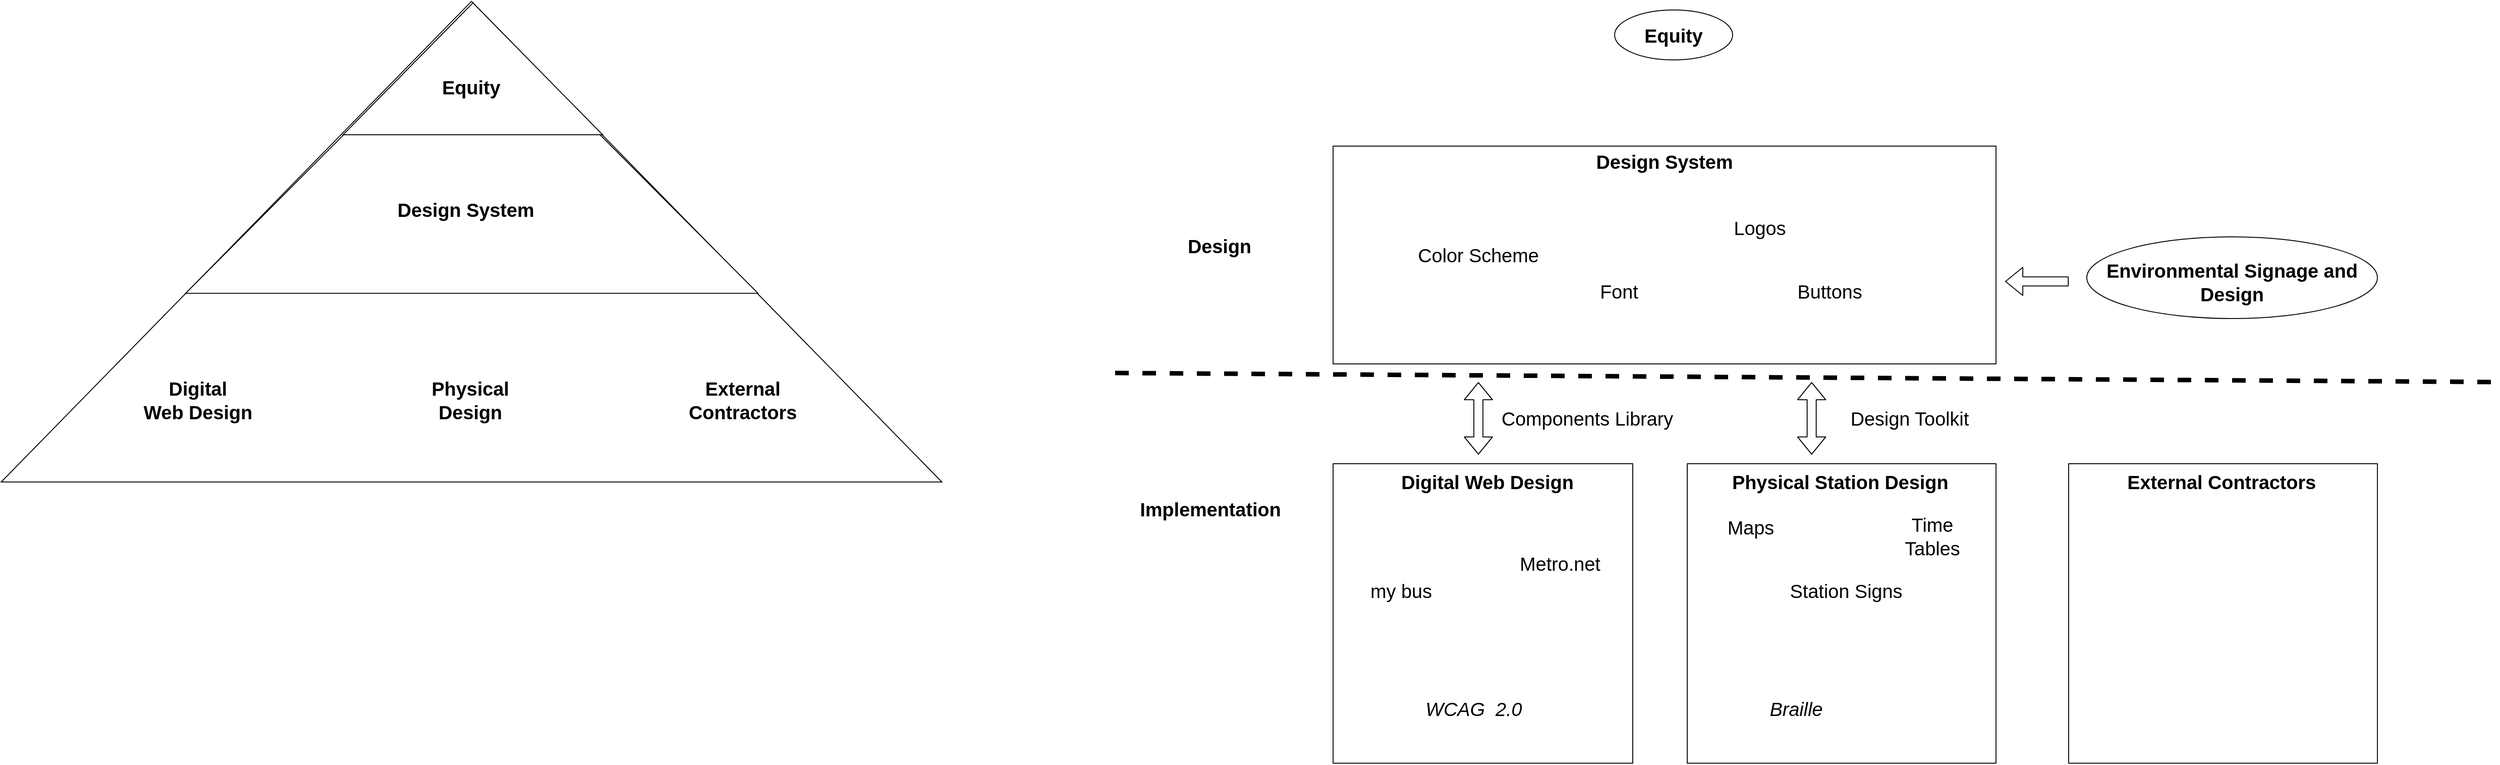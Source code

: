 <mxfile version="15.3.0" type="github">
  <diagram id="XVfqc22e8yLOzloufbjX" name="Page-1">
    <mxGraphModel dx="3655" dy="2025" grid="1" gridSize="10" guides="1" tooltips="1" connect="1" arrows="1" fold="1" page="1" pageScale="1" pageWidth="850" pageHeight="1100" math="0" shadow="0">
      <root>
        <mxCell id="0" />
        <mxCell id="1" parent="0" />
        <mxCell id="25tffuvgT5UxwBMltRPR-53" value="" style="triangle;whiteSpace=wrap;html=1;fontSize=23;verticalAlign=bottom;rotation=-90;" parent="1" vertex="1">
          <mxGeometry x="-1173.6" y="-372.64" width="529.71" height="1035.82" as="geometry" />
        </mxCell>
        <mxCell id="25tffuvgT5UxwBMltRPR-51" value="" style="triangle;whiteSpace=wrap;html=1;fontSize=23;verticalAlign=bottom;rotation=-90;" parent="1" vertex="1">
          <mxGeometry x="-1066.61" y="-271.17" width="316.39" height="630.42" as="geometry" />
        </mxCell>
        <mxCell id="25tffuvgT5UxwBMltRPR-10" value="" style="ellipse;whiteSpace=wrap;html=1;fontSize=21;" parent="1" vertex="1">
          <mxGeometry x="870" y="140" width="320" height="90" as="geometry" />
        </mxCell>
        <mxCell id="25tffuvgT5UxwBMltRPR-4" value="" style="rounded=0;whiteSpace=wrap;html=1;" parent="1" vertex="1">
          <mxGeometry x="40" y="390" width="330" height="330" as="geometry" />
        </mxCell>
        <mxCell id="25tffuvgT5UxwBMltRPR-1" value="" style="rounded=0;whiteSpace=wrap;html=1;" parent="1" vertex="1">
          <mxGeometry x="40" y="40" width="730" height="240" as="geometry" />
        </mxCell>
        <mxCell id="25tffuvgT5UxwBMltRPR-2" value="&#xa;Design System&#xa;&#xa;" style="text;html=1;strokeColor=none;fillColor=none;align=center;verticalAlign=middle;whiteSpace=wrap;rounded=0;fontStyle=1;fontSize=21;" parent="1" vertex="1">
          <mxGeometry x="320" y="40" width="170" height="60" as="geometry" />
        </mxCell>
        <mxCell id="25tffuvgT5UxwBMltRPR-3" value="Digital Web Design " style="text;html=1;strokeColor=none;fillColor=none;align=center;verticalAlign=middle;whiteSpace=wrap;rounded=0;fontStyle=1;fontSize=21;" parent="1" vertex="1">
          <mxGeometry x="40" y="390" width="340" height="40" as="geometry" />
        </mxCell>
        <mxCell id="25tffuvgT5UxwBMltRPR-6" value="" style="rounded=0;whiteSpace=wrap;html=1;" parent="1" vertex="1">
          <mxGeometry x="430" y="390" width="340" height="330" as="geometry" />
        </mxCell>
        <mxCell id="25tffuvgT5UxwBMltRPR-7" value="Physical Station Design" style="text;html=1;strokeColor=none;fillColor=none;align=center;verticalAlign=middle;whiteSpace=wrap;rounded=0;fontStyle=1;fontSize=21;" parent="1" vertex="1">
          <mxGeometry x="430" y="390" width="337" height="40" as="geometry" />
        </mxCell>
        <mxCell id="25tffuvgT5UxwBMltRPR-9" value="Environmental Signage and Design" style="text;html=1;strokeColor=none;fillColor=none;align=center;verticalAlign=middle;whiteSpace=wrap;rounded=0;fontStyle=1;fontSize=21;" parent="1" vertex="1">
          <mxGeometry x="880" y="170" width="300" height="40" as="geometry" />
        </mxCell>
        <mxCell id="25tffuvgT5UxwBMltRPR-16" value="" style="shape=flexArrow;endArrow=classic;html=1;fontSize=21;" parent="1" edge="1">
          <mxGeometry width="50" height="50" relative="1" as="geometry">
            <mxPoint x="850" y="189.17" as="sourcePoint" />
            <mxPoint x="780" y="189.17" as="targetPoint" />
          </mxGeometry>
        </mxCell>
        <mxCell id="25tffuvgT5UxwBMltRPR-18" value="Buttons" style="text;html=1;strokeColor=none;fillColor=none;align=center;verticalAlign=middle;whiteSpace=wrap;rounded=0;fontSize=21;" parent="1" vertex="1">
          <mxGeometry x="567" y="190" width="40" height="20" as="geometry" />
        </mxCell>
        <mxCell id="25tffuvgT5UxwBMltRPR-19" value="Color Scheme" style="text;html=1;strokeColor=none;fillColor=none;align=center;verticalAlign=middle;whiteSpace=wrap;rounded=0;fontSize=21;" parent="1" vertex="1">
          <mxGeometry x="130" y="150" width="140" height="20" as="geometry" />
        </mxCell>
        <mxCell id="25tffuvgT5UxwBMltRPR-20" value="Logos" style="text;html=1;strokeColor=none;fillColor=none;align=center;verticalAlign=middle;whiteSpace=wrap;rounded=0;fontSize=21;" parent="1" vertex="1">
          <mxGeometry x="440" y="120" width="140" height="20" as="geometry" />
        </mxCell>
        <mxCell id="25tffuvgT5UxwBMltRPR-21" value="Font" style="text;html=1;strokeColor=none;fillColor=none;align=center;verticalAlign=middle;whiteSpace=wrap;rounded=0;fontSize=21;" parent="1" vertex="1">
          <mxGeometry x="285" y="190" width="140" height="20" as="geometry" />
        </mxCell>
        <mxCell id="25tffuvgT5UxwBMltRPR-22" value="Metro.net" style="text;html=1;strokeColor=none;fillColor=none;align=center;verticalAlign=middle;whiteSpace=wrap;rounded=0;fontSize=21;" parent="1" vertex="1">
          <mxGeometry x="220" y="490" width="140" height="20" as="geometry" />
        </mxCell>
        <mxCell id="25tffuvgT5UxwBMltRPR-23" value="my bus" style="text;html=1;strokeColor=none;fillColor=none;align=center;verticalAlign=middle;whiteSpace=wrap;rounded=0;fontSize=21;" parent="1" vertex="1">
          <mxGeometry x="70" y="520" width="90" height="20" as="geometry" />
        </mxCell>
        <mxCell id="25tffuvgT5UxwBMltRPR-24" value="Station Signs" style="text;html=1;strokeColor=none;fillColor=none;align=center;verticalAlign=middle;whiteSpace=wrap;rounded=0;fontSize=21;" parent="1" vertex="1">
          <mxGeometry x="540" y="520" width="130" height="20" as="geometry" />
        </mxCell>
        <mxCell id="25tffuvgT5UxwBMltRPR-26" value="" style="shape=flexArrow;endArrow=classic;startArrow=classic;html=1;fontSize=21;" parent="1" edge="1">
          <mxGeometry width="100" height="100" relative="1" as="geometry">
            <mxPoint x="200" y="380" as="sourcePoint" />
            <mxPoint x="200" y="300" as="targetPoint" />
          </mxGeometry>
        </mxCell>
        <mxCell id="25tffuvgT5UxwBMltRPR-28" value="" style="shape=flexArrow;endArrow=classic;startArrow=classic;html=1;fontSize=21;" parent="1" edge="1">
          <mxGeometry width="100" height="100" relative="1" as="geometry">
            <mxPoint x="567" y="380.0" as="sourcePoint" />
            <mxPoint x="567" y="300.0" as="targetPoint" />
          </mxGeometry>
        </mxCell>
        <mxCell id="25tffuvgT5UxwBMltRPR-29" value="Maps" style="text;html=1;strokeColor=none;fillColor=none;align=center;verticalAlign=middle;whiteSpace=wrap;rounded=0;fontSize=21;" parent="1" vertex="1">
          <mxGeometry x="460" y="450" width="80" height="20" as="geometry" />
        </mxCell>
        <mxCell id="25tffuvgT5UxwBMltRPR-30" value="Components Library" style="text;html=1;strokeColor=none;fillColor=none;align=center;verticalAlign=middle;whiteSpace=wrap;rounded=0;fontSize=21;" parent="1" vertex="1">
          <mxGeometry x="210" y="330" width="220" height="20" as="geometry" />
        </mxCell>
        <mxCell id="25tffuvgT5UxwBMltRPR-31" value="Design Toolkit" style="text;html=1;strokeColor=none;fillColor=none;align=center;verticalAlign=middle;whiteSpace=wrap;rounded=0;fontSize=21;" parent="1" vertex="1">
          <mxGeometry x="590" y="330" width="170" height="20" as="geometry" />
        </mxCell>
        <mxCell id="25tffuvgT5UxwBMltRPR-32" value="Time Tables" style="text;html=1;strokeColor=none;fillColor=none;align=center;verticalAlign=middle;whiteSpace=wrap;rounded=0;fontSize=21;" parent="1" vertex="1">
          <mxGeometry x="660" y="460" width="80" height="20" as="geometry" />
        </mxCell>
        <mxCell id="25tffuvgT5UxwBMltRPR-33" value="" style="rounded=0;whiteSpace=wrap;html=1;" parent="1" vertex="1">
          <mxGeometry x="850" y="390" width="340" height="330" as="geometry" />
        </mxCell>
        <mxCell id="25tffuvgT5UxwBMltRPR-34" value="External Contractors" style="text;html=1;strokeColor=none;fillColor=none;align=center;verticalAlign=middle;whiteSpace=wrap;rounded=0;fontStyle=1;fontSize=21;" parent="1" vertex="1">
          <mxGeometry x="850" y="390" width="337" height="40" as="geometry" />
        </mxCell>
        <mxCell id="25tffuvgT5UxwBMltRPR-37" value="Implementation" style="text;html=1;strokeColor=none;fillColor=none;align=center;verticalAlign=middle;whiteSpace=wrap;rounded=0;fontStyle=1;fontSize=21;" parent="1" vertex="1">
          <mxGeometry x="-180" y="410" width="170" height="60" as="geometry" />
        </mxCell>
        <mxCell id="25tffuvgT5UxwBMltRPR-38" value="Design" style="text;html=1;strokeColor=none;fillColor=none;align=center;verticalAlign=middle;whiteSpace=wrap;rounded=0;fontStyle=1;fontSize=21;" parent="1" vertex="1">
          <mxGeometry x="-170" y="120" width="170" height="60" as="geometry" />
        </mxCell>
        <mxCell id="25tffuvgT5UxwBMltRPR-39" value="" style="endArrow=none;dashed=1;html=1;fontSize=23;strokeWidth=5;" parent="1" edge="1">
          <mxGeometry width="50" height="50" relative="1" as="geometry">
            <mxPoint x="-200" y="290" as="sourcePoint" />
            <mxPoint x="1320" y="300" as="targetPoint" />
          </mxGeometry>
        </mxCell>
        <mxCell id="25tffuvgT5UxwBMltRPR-40" value="Braille" style="text;html=1;strokeColor=none;fillColor=none;align=center;verticalAlign=middle;whiteSpace=wrap;rounded=0;fontSize=21;fontStyle=2" parent="1" vertex="1">
          <mxGeometry x="510" y="650" width="80" height="20" as="geometry" />
        </mxCell>
        <mxCell id="25tffuvgT5UxwBMltRPR-41" value="WCAG&amp;nbsp; 2.0" style="text;html=1;strokeColor=none;fillColor=none;align=center;verticalAlign=middle;whiteSpace=wrap;rounded=0;fontSize=21;fontStyle=2" parent="1" vertex="1">
          <mxGeometry x="130" y="650" width="130" height="20" as="geometry" />
        </mxCell>
        <mxCell id="25tffuvgT5UxwBMltRPR-44" value="" style="ellipse;whiteSpace=wrap;html=1;fontSize=21;" parent="1" vertex="1">
          <mxGeometry x="350" y="-110" width="130" height="55" as="geometry" />
        </mxCell>
        <mxCell id="25tffuvgT5UxwBMltRPR-45" value="Equity" style="text;html=1;strokeColor=none;fillColor=none;align=center;verticalAlign=middle;whiteSpace=wrap;rounded=0;fontStyle=1;fontSize=21;" parent="1" vertex="1">
          <mxGeometry x="375" y="-102.5" width="80" height="40" as="geometry" />
        </mxCell>
        <mxCell id="25tffuvgT5UxwBMltRPR-49" value="" style="triangle;whiteSpace=wrap;html=1;fontSize=23;verticalAlign=bottom;rotation=-90;" parent="1" vertex="1">
          <mxGeometry x="-979.92" y="-188.04" width="145.31" height="285.79" as="geometry" />
        </mxCell>
        <mxCell id="25tffuvgT5UxwBMltRPR-50" value="Equity" style="text;html=1;strokeColor=none;fillColor=none;align=center;verticalAlign=middle;whiteSpace=wrap;rounded=0;fontStyle=1;fontSize=21;" parent="1" vertex="1">
          <mxGeometry x="-993.75" y="-55" width="170" height="60" as="geometry" />
        </mxCell>
        <mxCell id="25tffuvgT5UxwBMltRPR-52" value="Design System" style="text;html=1;strokeColor=none;fillColor=none;align=center;verticalAlign=middle;whiteSpace=wrap;rounded=0;fontStyle=1;fontSize=21;" parent="1" vertex="1">
          <mxGeometry x="-1000" y="80" width="170" height="60" as="geometry" />
        </mxCell>
        <mxCell id="25tffuvgT5UxwBMltRPR-54" value="&lt;div&gt;Digital &lt;br&gt;&lt;/div&gt;&lt;div&gt;Web Design &lt;/div&gt;" style="text;html=1;strokeColor=none;fillColor=none;align=center;verticalAlign=middle;whiteSpace=wrap;rounded=0;fontStyle=1;fontSize=21;" parent="1" vertex="1">
          <mxGeometry x="-1290" y="300" width="160" height="40" as="geometry" />
        </mxCell>
        <mxCell id="25tffuvgT5UxwBMltRPR-55" value="&lt;div&gt;Physical &lt;br&gt;&lt;/div&gt;&lt;div&gt;Design&lt;/div&gt;" style="text;html=1;strokeColor=none;fillColor=none;align=center;verticalAlign=middle;whiteSpace=wrap;rounded=0;fontStyle=1;fontSize=21;" parent="1" vertex="1">
          <mxGeometry x="-980" y="300" width="140" height="40" as="geometry" />
        </mxCell>
        <mxCell id="25tffuvgT5UxwBMltRPR-56" value="External Contractors" style="text;html=1;strokeColor=none;fillColor=none;align=center;verticalAlign=middle;whiteSpace=wrap;rounded=0;fontStyle=1;fontSize=21;" parent="1" vertex="1">
          <mxGeometry x="-680" y="300" width="140" height="40" as="geometry" />
        </mxCell>
      </root>
    </mxGraphModel>
  </diagram>
</mxfile>

